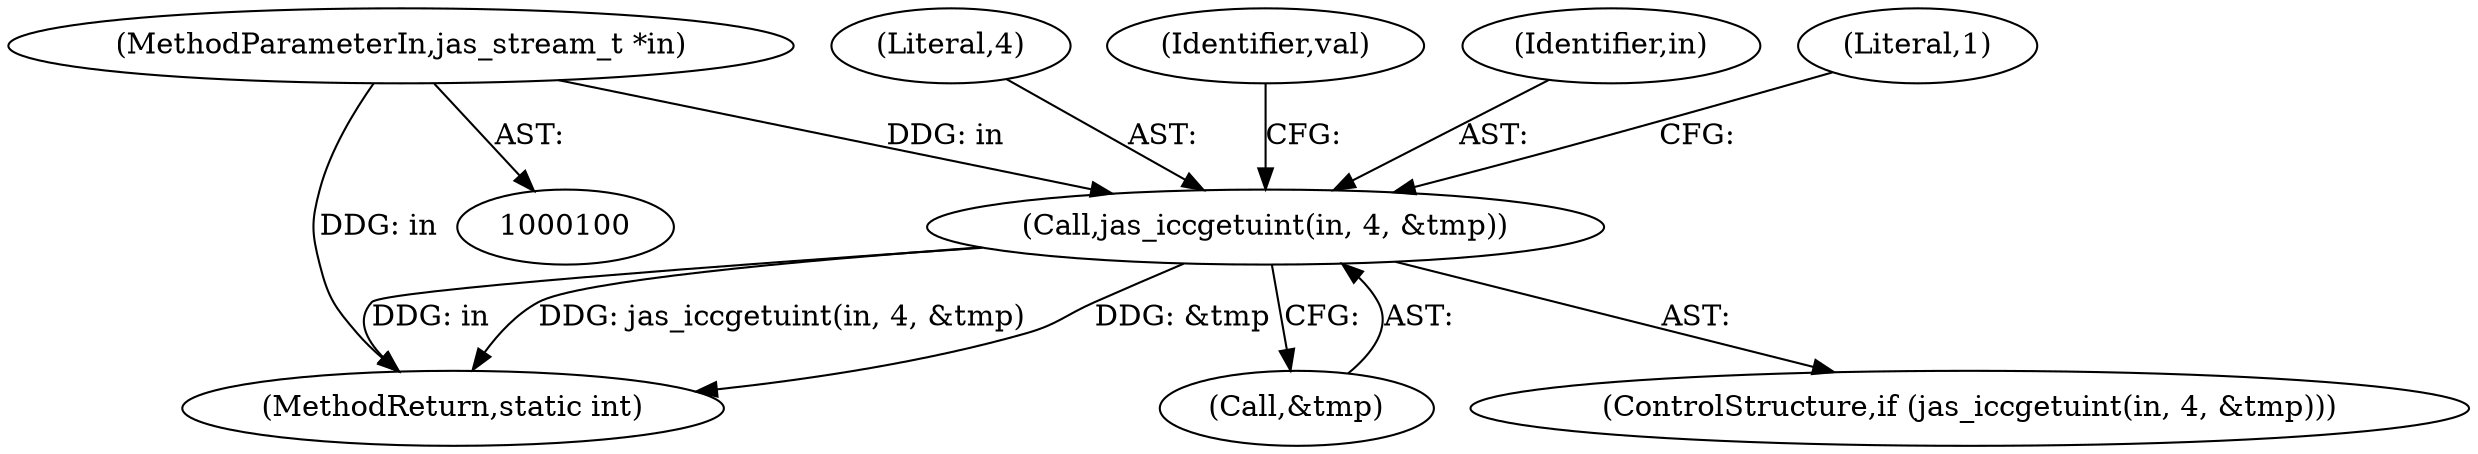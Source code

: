 digraph "0_jasper_d42b2388f7f8e0332c846675133acea151fc557a_4@pointer" {
"1000106" [label="(Call,jas_iccgetuint(in, 4, &tmp))"];
"1000101" [label="(MethodParameterIn,jas_stream_t *in)"];
"1000108" [label="(Literal,4)"];
"1000116" [label="(Identifier,val)"];
"1000106" [label="(Call,jas_iccgetuint(in, 4, &tmp))"];
"1000105" [label="(ControlStructure,if (jas_iccgetuint(in, 4, &tmp)))"];
"1000101" [label="(MethodParameterIn,jas_stream_t *in)"];
"1000107" [label="(Identifier,in)"];
"1000120" [label="(MethodReturn,static int)"];
"1000113" [label="(Literal,1)"];
"1000109" [label="(Call,&tmp)"];
"1000106" -> "1000105"  [label="AST: "];
"1000106" -> "1000109"  [label="CFG: "];
"1000107" -> "1000106"  [label="AST: "];
"1000108" -> "1000106"  [label="AST: "];
"1000109" -> "1000106"  [label="AST: "];
"1000113" -> "1000106"  [label="CFG: "];
"1000116" -> "1000106"  [label="CFG: "];
"1000106" -> "1000120"  [label="DDG: in"];
"1000106" -> "1000120"  [label="DDG: jas_iccgetuint(in, 4, &tmp)"];
"1000106" -> "1000120"  [label="DDG: &tmp"];
"1000101" -> "1000106"  [label="DDG: in"];
"1000101" -> "1000100"  [label="AST: "];
"1000101" -> "1000120"  [label="DDG: in"];
}
